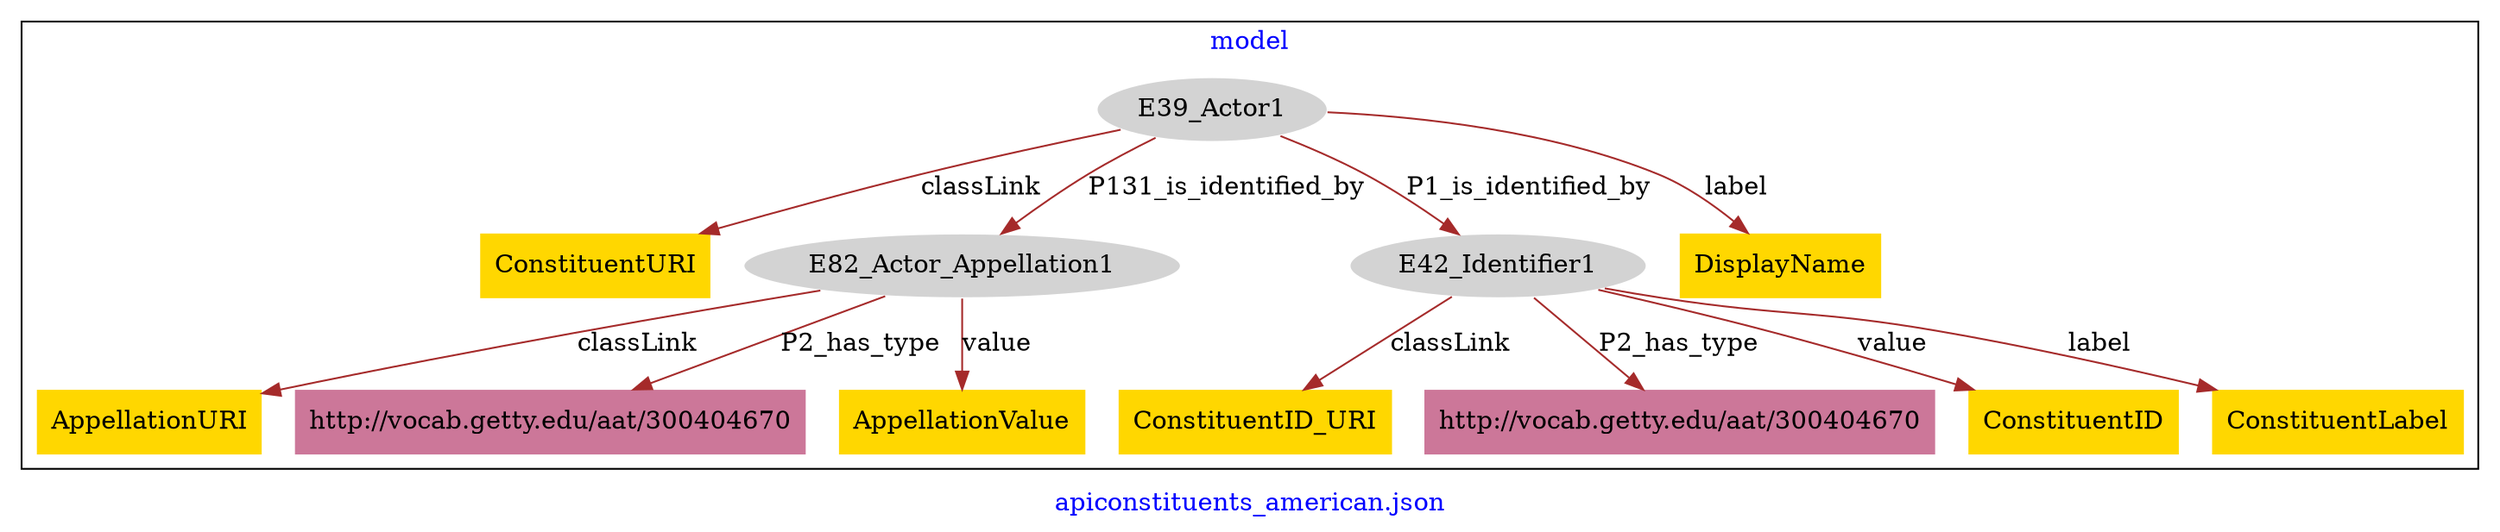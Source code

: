 digraph n0 {
fontcolor="blue"
remincross="true"
label="apiconstituents_american.json"
subgraph cluster {
label="model"
n2[style="filled",color="white",fillcolor="lightgray",label="E39_Actor1"];
n3[shape="plaintext",style="filled",fillcolor="gold",label="ConstituentURI"];
n4[style="filled",color="white",fillcolor="lightgray",label="E82_Actor_Appellation1"];
n5[style="filled",color="white",fillcolor="lightgray",label="E42_Identifier1"];
n6[shape="plaintext",style="filled",fillcolor="gold",label="DisplayName"];
n7[shape="plaintext",style="filled",fillcolor="gold",label="ConstituentID_URI"];
n8[shape="plaintext",style="filled",fillcolor="#CC7799",label="http://vocab.getty.edu/aat/300404670"];
n9[shape="plaintext",style="filled",fillcolor="gold",label="ConstituentID"];
n10[shape="plaintext",style="filled",fillcolor="gold",label="ConstituentLabel"];
n11[shape="plaintext",style="filled",fillcolor="gold",label="AppellationURI"];
n12[shape="plaintext",style="filled",fillcolor="#CC7799",label="http://vocab.getty.edu/aat/300404670"];
n13[shape="plaintext",style="filled",fillcolor="gold",label="AppellationValue"];
}
n2 -> n3[color="brown",fontcolor="black",label="classLink"]
n2 -> n4[color="brown",fontcolor="black",label="P131_is_identified_by"]
n2 -> n5[color="brown",fontcolor="black",label="P1_is_identified_by"]
n2 -> n6[color="brown",fontcolor="black",label="label"]
n5 -> n7[color="brown",fontcolor="black",label="classLink"]
n5 -> n8[color="brown",fontcolor="black",label="P2_has_type"]
n5 -> n9[color="brown",fontcolor="black",label="value"]
n5 -> n10[color="brown",fontcolor="black",label="label"]
n4 -> n11[color="brown",fontcolor="black",label="classLink"]
n4 -> n12[color="brown",fontcolor="black",label="P2_has_type"]
n4 -> n13[color="brown",fontcolor="black",label="value"]
}

